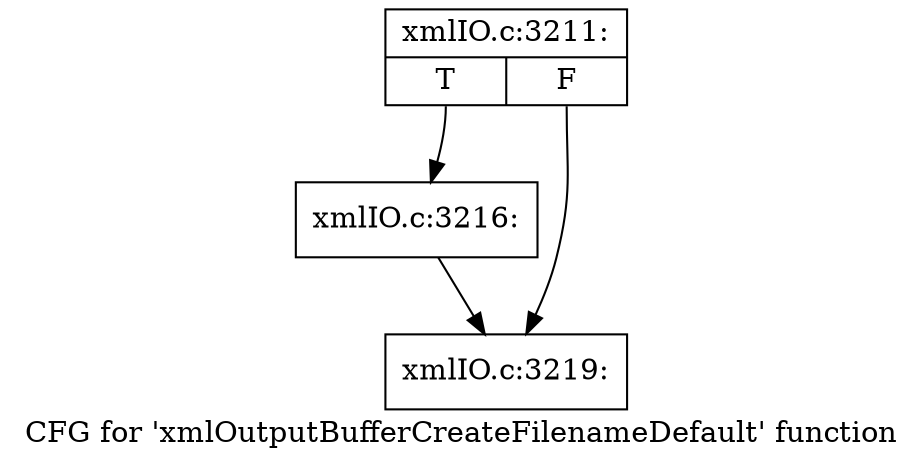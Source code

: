 digraph "CFG for 'xmlOutputBufferCreateFilenameDefault' function" {
	label="CFG for 'xmlOutputBufferCreateFilenameDefault' function";

	Node0x52ead50 [shape=record,label="{xmlIO.c:3211:|{<s0>T|<s1>F}}"];
	Node0x52ead50:s0 -> Node0x52ed910;
	Node0x52ead50:s1 -> Node0x52ed960;
	Node0x52ed910 [shape=record,label="{xmlIO.c:3216:}"];
	Node0x52ed910 -> Node0x52ed960;
	Node0x52ed960 [shape=record,label="{xmlIO.c:3219:}"];
}
